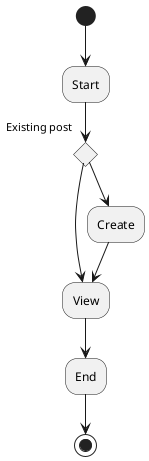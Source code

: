 @startuml

(*) --> "Start"
if "Existing post" then
  --> "View"
else
  --> "Create"
  --> "View"
--> "End"
--> (*)
@enduml
